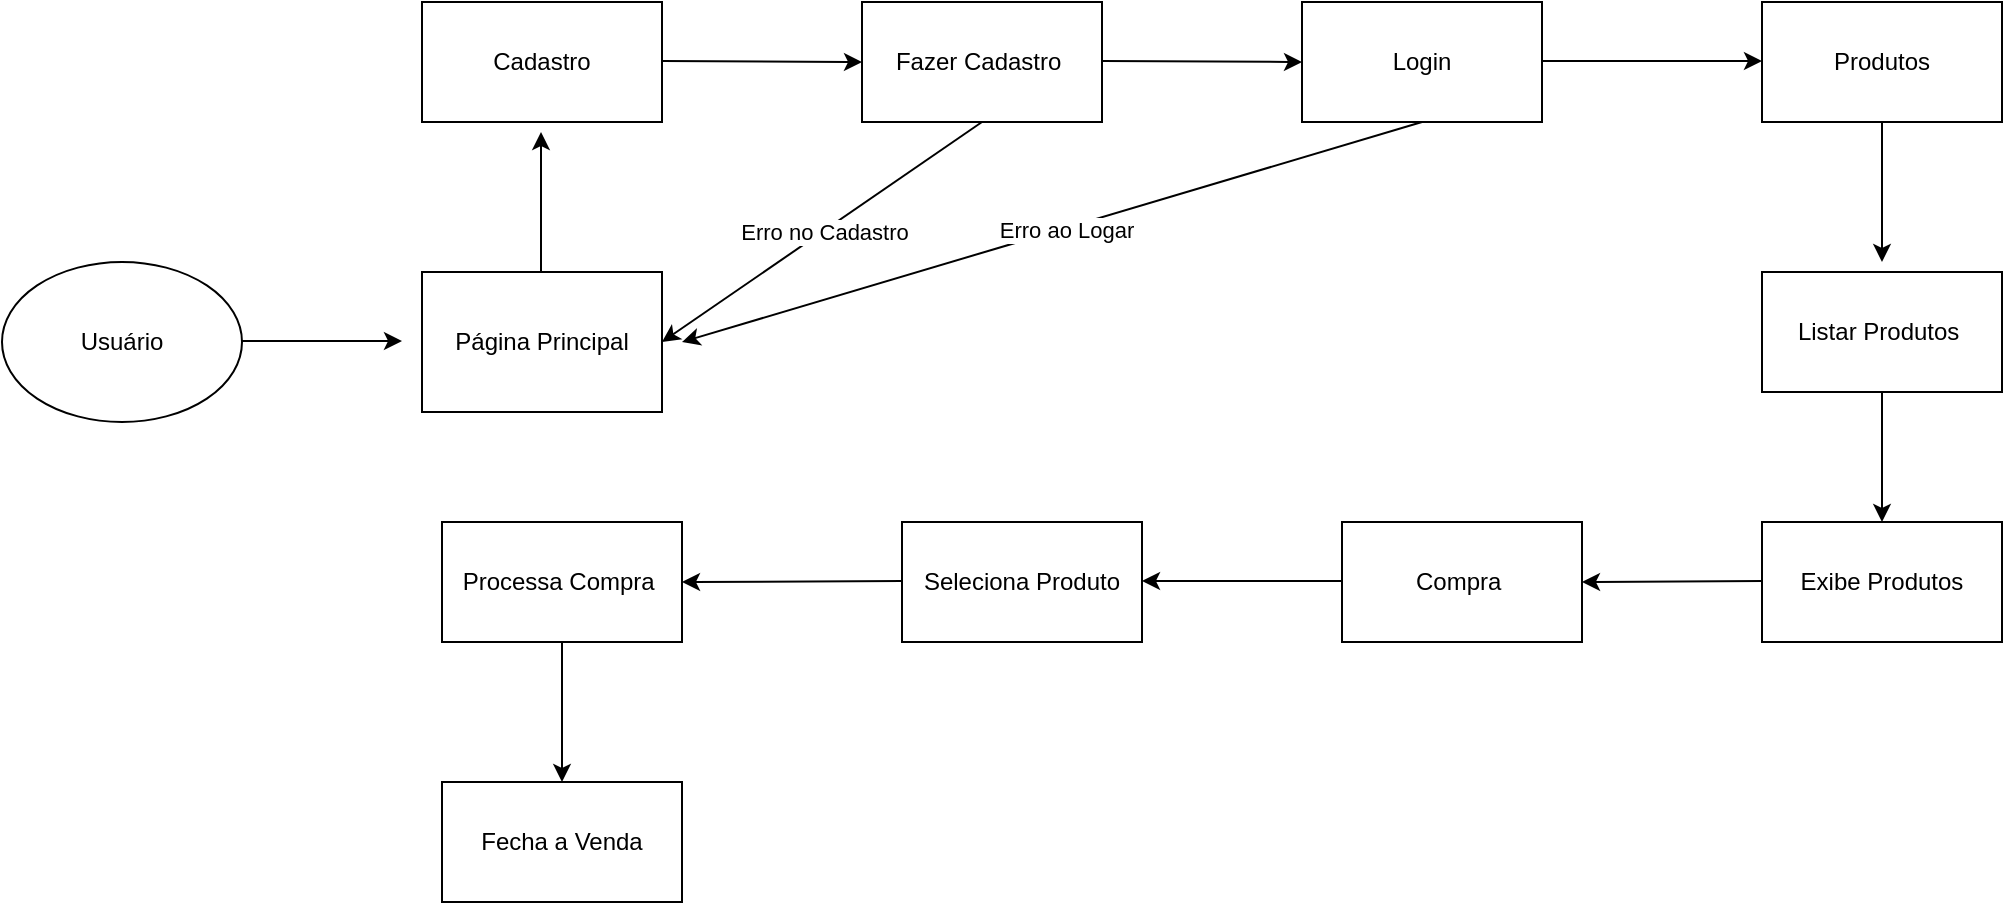 <mxfile version="24.7.17">
  <diagram name="Page-1" id="13e1069c-82ec-6db2-03f1-153e76fe0fe0">
    <mxGraphModel dx="1434" dy="772" grid="1" gridSize="10" guides="1" tooltips="1" connect="1" arrows="1" fold="1" page="1" pageScale="1" pageWidth="1100" pageHeight="850" background="none" math="0" shadow="0">
      <root>
        <mxCell id="0" />
        <mxCell id="1" parent="0" />
        <mxCell id="j4g05K5nePH5Ixkv4qvE-1" value="&lt;font style=&quot;vertical-align: inherit;&quot;&gt;&lt;font style=&quot;vertical-align: inherit;&quot;&gt;Usuário&lt;/font&gt;&lt;/font&gt;" style="ellipse;whiteSpace=wrap;html=1;" vertex="1" parent="1">
          <mxGeometry x="40" y="250" width="120" height="80" as="geometry" />
        </mxCell>
        <mxCell id="j4g05K5nePH5Ixkv4qvE-2" value="&lt;font style=&quot;vertical-align: inherit;&quot;&gt;&lt;font style=&quot;vertical-align: inherit;&quot;&gt;Página Principal&lt;/font&gt;&lt;/font&gt;" style="rounded=0;whiteSpace=wrap;html=1;" vertex="1" parent="1">
          <mxGeometry x="250" y="255" width="120" height="70" as="geometry" />
        </mxCell>
        <mxCell id="j4g05K5nePH5Ixkv4qvE-3" value="" style="endArrow=classic;html=1;rounded=0;" edge="1" parent="1">
          <mxGeometry width="50" height="50" relative="1" as="geometry">
            <mxPoint x="160" y="289.5" as="sourcePoint" />
            <mxPoint x="240" y="289.5" as="targetPoint" />
          </mxGeometry>
        </mxCell>
        <mxCell id="j4g05K5nePH5Ixkv4qvE-4" value="&lt;font style=&quot;vertical-align: inherit;&quot;&gt;&lt;font style=&quot;vertical-align: inherit;&quot;&gt;Cadastro&lt;/font&gt;&lt;/font&gt;" style="rounded=0;whiteSpace=wrap;html=1;" vertex="1" parent="1">
          <mxGeometry x="250" y="120" width="120" height="60" as="geometry" />
        </mxCell>
        <mxCell id="j4g05K5nePH5Ixkv4qvE-5" value="" style="endArrow=classic;html=1;rounded=0;" edge="1" parent="1">
          <mxGeometry width="50" height="50" relative="1" as="geometry">
            <mxPoint x="309.5" y="255" as="sourcePoint" />
            <mxPoint x="309.5" y="185" as="targetPoint" />
          </mxGeometry>
        </mxCell>
        <mxCell id="j4g05K5nePH5Ixkv4qvE-6" value="" style="endArrow=classic;html=1;rounded=0;" edge="1" parent="1">
          <mxGeometry width="50" height="50" relative="1" as="geometry">
            <mxPoint x="370" y="149.5" as="sourcePoint" />
            <mxPoint x="470" y="150" as="targetPoint" />
          </mxGeometry>
        </mxCell>
        <mxCell id="j4g05K5nePH5Ixkv4qvE-7" value="&lt;font style=&quot;vertical-align: inherit;&quot;&gt;&lt;font style=&quot;vertical-align: inherit;&quot;&gt;&lt;font style=&quot;vertical-align: inherit;&quot;&gt;&lt;font style=&quot;vertical-align: inherit;&quot;&gt;Fazer Cadastro&amp;nbsp;&lt;/font&gt;&lt;/font&gt;&lt;/font&gt;&lt;/font&gt;" style="rounded=0;whiteSpace=wrap;html=1;" vertex="1" parent="1">
          <mxGeometry x="470" y="120" width="120" height="60" as="geometry" />
        </mxCell>
        <mxCell id="j4g05K5nePH5Ixkv4qvE-8" value="Login" style="rounded=0;whiteSpace=wrap;html=1;" vertex="1" parent="1">
          <mxGeometry x="690" y="120" width="120" height="60" as="geometry" />
        </mxCell>
        <mxCell id="j4g05K5nePH5Ixkv4qvE-9" value="" style="endArrow=classic;html=1;rounded=0;entryX=1;entryY=0.5;entryDx=0;entryDy=0;exitX=0.5;exitY=1;exitDx=0;exitDy=0;" edge="1" parent="1" source="j4g05K5nePH5Ixkv4qvE-7" target="j4g05K5nePH5Ixkv4qvE-2">
          <mxGeometry width="50" height="50" relative="1" as="geometry">
            <mxPoint x="550" y="180" as="sourcePoint" />
            <mxPoint x="470" y="265" as="targetPoint" />
          </mxGeometry>
        </mxCell>
        <mxCell id="j4g05K5nePH5Ixkv4qvE-11" value="Erro no Cadastro" style="edgeLabel;html=1;align=center;verticalAlign=middle;resizable=0;points=[];" vertex="1" connectable="0" parent="j4g05K5nePH5Ixkv4qvE-9">
          <mxGeometry x="-0.013" relative="1" as="geometry">
            <mxPoint as="offset" />
          </mxGeometry>
        </mxCell>
        <mxCell id="j4g05K5nePH5Ixkv4qvE-10" value="" style="endArrow=classic;html=1;rounded=0;" edge="1" parent="1">
          <mxGeometry width="50" height="50" relative="1" as="geometry">
            <mxPoint x="590" y="149.5" as="sourcePoint" />
            <mxPoint x="690" y="150" as="targetPoint" />
          </mxGeometry>
        </mxCell>
        <mxCell id="j4g05K5nePH5Ixkv4qvE-12" value="" style="endArrow=classic;html=1;rounded=0;" edge="1" parent="1">
          <mxGeometry width="50" height="50" relative="1" as="geometry">
            <mxPoint x="750" y="180" as="sourcePoint" />
            <mxPoint x="380" y="290" as="targetPoint" />
          </mxGeometry>
        </mxCell>
        <mxCell id="j4g05K5nePH5Ixkv4qvE-13" value="Erro ao Logar" style="edgeLabel;html=1;align=center;verticalAlign=middle;resizable=0;points=[];" vertex="1" connectable="0" parent="j4g05K5nePH5Ixkv4qvE-12">
          <mxGeometry x="-0.036" y="1" relative="1" as="geometry">
            <mxPoint as="offset" />
          </mxGeometry>
        </mxCell>
        <mxCell id="j4g05K5nePH5Ixkv4qvE-14" value="Produtos" style="rounded=0;whiteSpace=wrap;html=1;" vertex="1" parent="1">
          <mxGeometry x="920" y="120" width="120" height="60" as="geometry" />
        </mxCell>
        <mxCell id="j4g05K5nePH5Ixkv4qvE-15" value="" style="endArrow=classic;html=1;rounded=0;" edge="1" parent="1">
          <mxGeometry width="50" height="50" relative="1" as="geometry">
            <mxPoint x="810" y="149.5" as="sourcePoint" />
            <mxPoint x="920" y="149.5" as="targetPoint" />
          </mxGeometry>
        </mxCell>
        <mxCell id="j4g05K5nePH5Ixkv4qvE-16" value="" style="endArrow=classic;html=1;rounded=0;" edge="1" parent="1" source="j4g05K5nePH5Ixkv4qvE-14">
          <mxGeometry width="50" height="50" relative="1" as="geometry">
            <mxPoint x="940" y="290" as="sourcePoint" />
            <mxPoint x="980" y="250" as="targetPoint" />
            <Array as="points">
              <mxPoint x="980" y="250" />
            </Array>
          </mxGeometry>
        </mxCell>
        <mxCell id="j4g05K5nePH5Ixkv4qvE-17" value="Listar Produtos&amp;nbsp;" style="rounded=0;whiteSpace=wrap;html=1;" vertex="1" parent="1">
          <mxGeometry x="920" y="255" width="120" height="60" as="geometry" />
        </mxCell>
        <mxCell id="j4g05K5nePH5Ixkv4qvE-18" value="" style="endArrow=classic;html=1;rounded=0;exitX=0.5;exitY=1;exitDx=0;exitDy=0;" edge="1" parent="1" source="j4g05K5nePH5Ixkv4qvE-17">
          <mxGeometry width="50" height="50" relative="1" as="geometry">
            <mxPoint x="930" y="430" as="sourcePoint" />
            <mxPoint x="980" y="380" as="targetPoint" />
          </mxGeometry>
        </mxCell>
        <mxCell id="j4g05K5nePH5Ixkv4qvE-19" value="Exibe Produtos" style="rounded=0;whiteSpace=wrap;html=1;" vertex="1" parent="1">
          <mxGeometry x="920" y="380" width="120" height="60" as="geometry" />
        </mxCell>
        <mxCell id="j4g05K5nePH5Ixkv4qvE-20" value="Compra&amp;nbsp;" style="rounded=0;whiteSpace=wrap;html=1;" vertex="1" parent="1">
          <mxGeometry x="710" y="380" width="120" height="60" as="geometry" />
        </mxCell>
        <mxCell id="j4g05K5nePH5Ixkv4qvE-21" value="" style="endArrow=classic;html=1;rounded=0;" edge="1" parent="1">
          <mxGeometry width="50" height="50" relative="1" as="geometry">
            <mxPoint x="920" y="409.5" as="sourcePoint" />
            <mxPoint x="830" y="410" as="targetPoint" />
          </mxGeometry>
        </mxCell>
        <mxCell id="j4g05K5nePH5Ixkv4qvE-22" value="Seleciona Produto" style="rounded=0;whiteSpace=wrap;html=1;" vertex="1" parent="1">
          <mxGeometry x="490" y="380" width="120" height="60" as="geometry" />
        </mxCell>
        <mxCell id="j4g05K5nePH5Ixkv4qvE-23" value="" style="endArrow=classic;html=1;rounded=0;" edge="1" parent="1">
          <mxGeometry width="50" height="50" relative="1" as="geometry">
            <mxPoint x="710" y="409.5" as="sourcePoint" />
            <mxPoint x="610" y="409.5" as="targetPoint" />
          </mxGeometry>
        </mxCell>
        <mxCell id="j4g05K5nePH5Ixkv4qvE-24" value="Processa Compra&amp;nbsp;" style="rounded=0;whiteSpace=wrap;html=1;" vertex="1" parent="1">
          <mxGeometry x="260" y="380" width="120" height="60" as="geometry" />
        </mxCell>
        <mxCell id="j4g05K5nePH5Ixkv4qvE-25" value="" style="endArrow=classic;html=1;rounded=0;entryX=1;entryY=0.5;entryDx=0;entryDy=0;" edge="1" parent="1" target="j4g05K5nePH5Ixkv4qvE-24">
          <mxGeometry width="50" height="50" relative="1" as="geometry">
            <mxPoint x="490" y="409.5" as="sourcePoint" />
            <mxPoint x="400" y="409.5" as="targetPoint" />
          </mxGeometry>
        </mxCell>
        <mxCell id="j4g05K5nePH5Ixkv4qvE-26" value="" style="endArrow=classic;html=1;rounded=0;exitX=0.5;exitY=1;exitDx=0;exitDy=0;" edge="1" parent="1" source="j4g05K5nePH5Ixkv4qvE-24">
          <mxGeometry width="50" height="50" relative="1" as="geometry">
            <mxPoint x="295" y="570" as="sourcePoint" />
            <mxPoint x="320" y="510" as="targetPoint" />
          </mxGeometry>
        </mxCell>
        <mxCell id="j4g05K5nePH5Ixkv4qvE-27" value="Fecha a Venda" style="rounded=0;whiteSpace=wrap;html=1;" vertex="1" parent="1">
          <mxGeometry x="260" y="510" width="120" height="60" as="geometry" />
        </mxCell>
      </root>
    </mxGraphModel>
  </diagram>
</mxfile>
